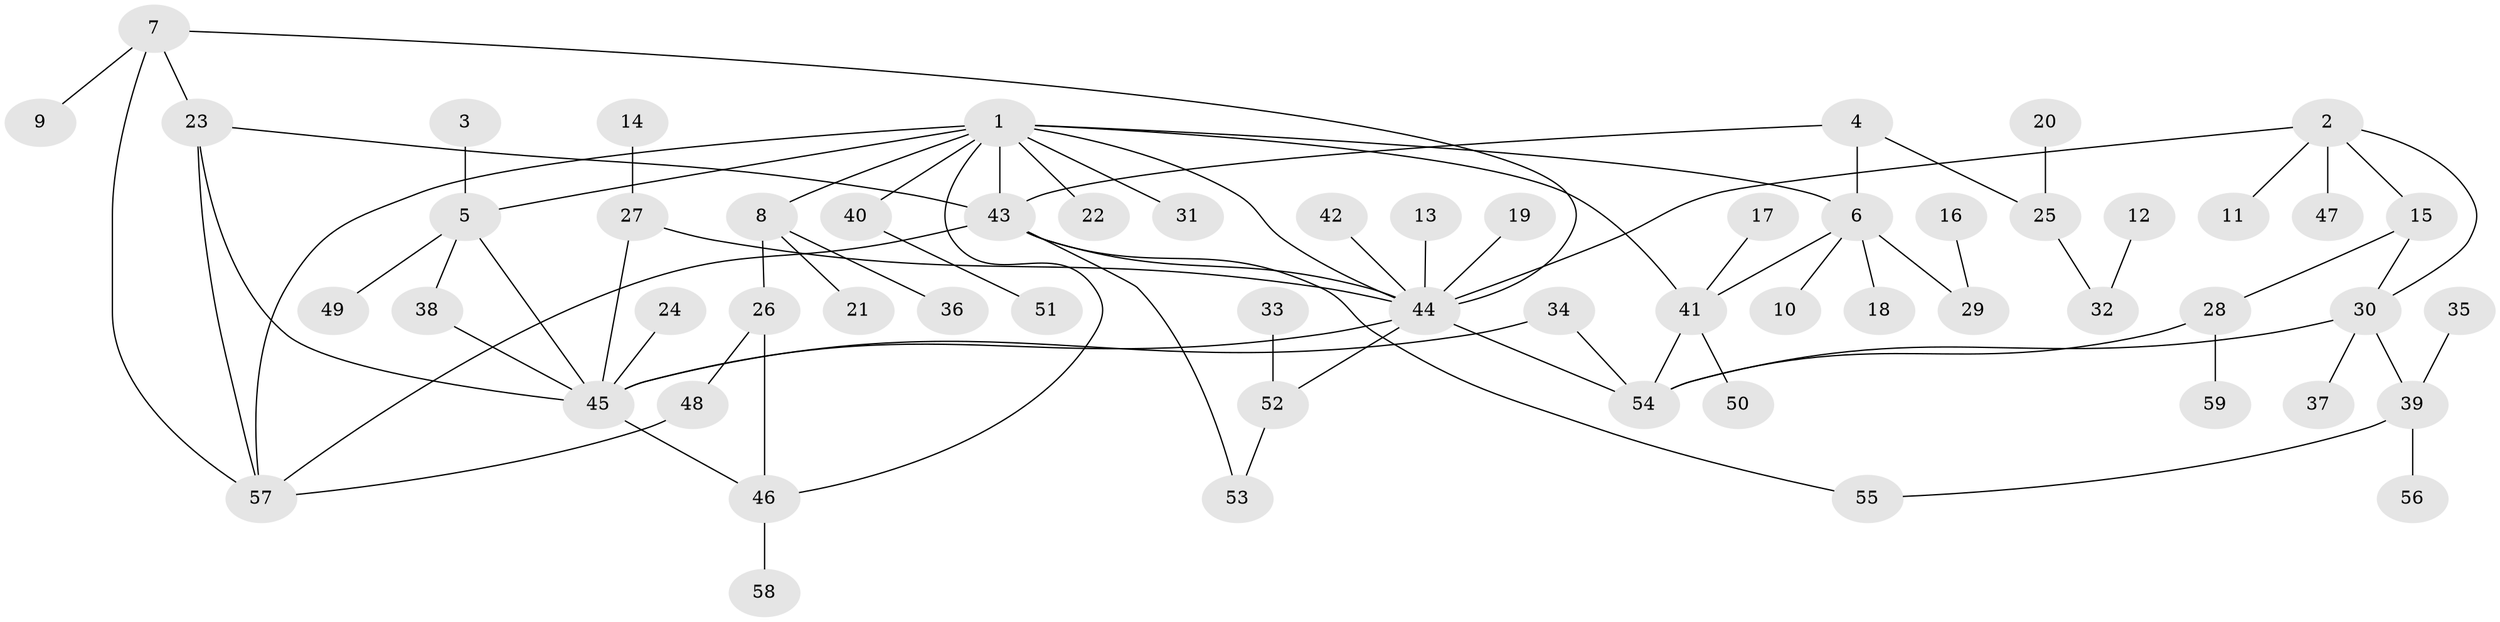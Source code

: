 // original degree distribution, {10: 0.00847457627118644, 3: 0.211864406779661, 6: 0.025423728813559324, 4: 0.09322033898305085, 2: 0.2627118644067797, 5: 0.03389830508474576, 7: 0.00847457627118644, 1: 0.3559322033898305}
// Generated by graph-tools (version 1.1) at 2025/25/03/09/25 03:25:27]
// undirected, 59 vertices, 79 edges
graph export_dot {
graph [start="1"]
  node [color=gray90,style=filled];
  1;
  2;
  3;
  4;
  5;
  6;
  7;
  8;
  9;
  10;
  11;
  12;
  13;
  14;
  15;
  16;
  17;
  18;
  19;
  20;
  21;
  22;
  23;
  24;
  25;
  26;
  27;
  28;
  29;
  30;
  31;
  32;
  33;
  34;
  35;
  36;
  37;
  38;
  39;
  40;
  41;
  42;
  43;
  44;
  45;
  46;
  47;
  48;
  49;
  50;
  51;
  52;
  53;
  54;
  55;
  56;
  57;
  58;
  59;
  1 -- 5 [weight=1.0];
  1 -- 6 [weight=1.0];
  1 -- 8 [weight=1.0];
  1 -- 22 [weight=1.0];
  1 -- 31 [weight=1.0];
  1 -- 40 [weight=1.0];
  1 -- 41 [weight=1.0];
  1 -- 43 [weight=1.0];
  1 -- 44 [weight=1.0];
  1 -- 46 [weight=1.0];
  1 -- 57 [weight=1.0];
  2 -- 11 [weight=1.0];
  2 -- 15 [weight=1.0];
  2 -- 30 [weight=1.0];
  2 -- 44 [weight=1.0];
  2 -- 47 [weight=1.0];
  3 -- 5 [weight=1.0];
  4 -- 6 [weight=1.0];
  4 -- 25 [weight=1.0];
  4 -- 43 [weight=1.0];
  5 -- 38 [weight=1.0];
  5 -- 45 [weight=1.0];
  5 -- 49 [weight=1.0];
  6 -- 10 [weight=1.0];
  6 -- 18 [weight=1.0];
  6 -- 29 [weight=1.0];
  6 -- 41 [weight=1.0];
  7 -- 9 [weight=1.0];
  7 -- 23 [weight=1.0];
  7 -- 44 [weight=1.0];
  7 -- 57 [weight=1.0];
  8 -- 21 [weight=1.0];
  8 -- 26 [weight=1.0];
  8 -- 36 [weight=1.0];
  12 -- 32 [weight=1.0];
  13 -- 44 [weight=2.0];
  14 -- 27 [weight=1.0];
  15 -- 28 [weight=1.0];
  15 -- 30 [weight=1.0];
  16 -- 29 [weight=1.0];
  17 -- 41 [weight=1.0];
  19 -- 44 [weight=1.0];
  20 -- 25 [weight=1.0];
  23 -- 43 [weight=1.0];
  23 -- 45 [weight=1.0];
  23 -- 57 [weight=1.0];
  24 -- 45 [weight=1.0];
  25 -- 32 [weight=1.0];
  26 -- 46 [weight=1.0];
  26 -- 48 [weight=1.0];
  27 -- 44 [weight=1.0];
  27 -- 45 [weight=1.0];
  28 -- 54 [weight=1.0];
  28 -- 59 [weight=1.0];
  30 -- 37 [weight=1.0];
  30 -- 39 [weight=1.0];
  30 -- 54 [weight=1.0];
  33 -- 52 [weight=1.0];
  34 -- 45 [weight=1.0];
  34 -- 54 [weight=1.0];
  35 -- 39 [weight=1.0];
  38 -- 45 [weight=1.0];
  39 -- 55 [weight=1.0];
  39 -- 56 [weight=1.0];
  40 -- 51 [weight=1.0];
  41 -- 50 [weight=1.0];
  41 -- 54 [weight=1.0];
  42 -- 44 [weight=1.0];
  43 -- 44 [weight=1.0];
  43 -- 53 [weight=1.0];
  43 -- 55 [weight=1.0];
  43 -- 57 [weight=1.0];
  44 -- 45 [weight=1.0];
  44 -- 52 [weight=1.0];
  44 -- 54 [weight=1.0];
  45 -- 46 [weight=1.0];
  46 -- 58 [weight=1.0];
  48 -- 57 [weight=1.0];
  52 -- 53 [weight=1.0];
}
